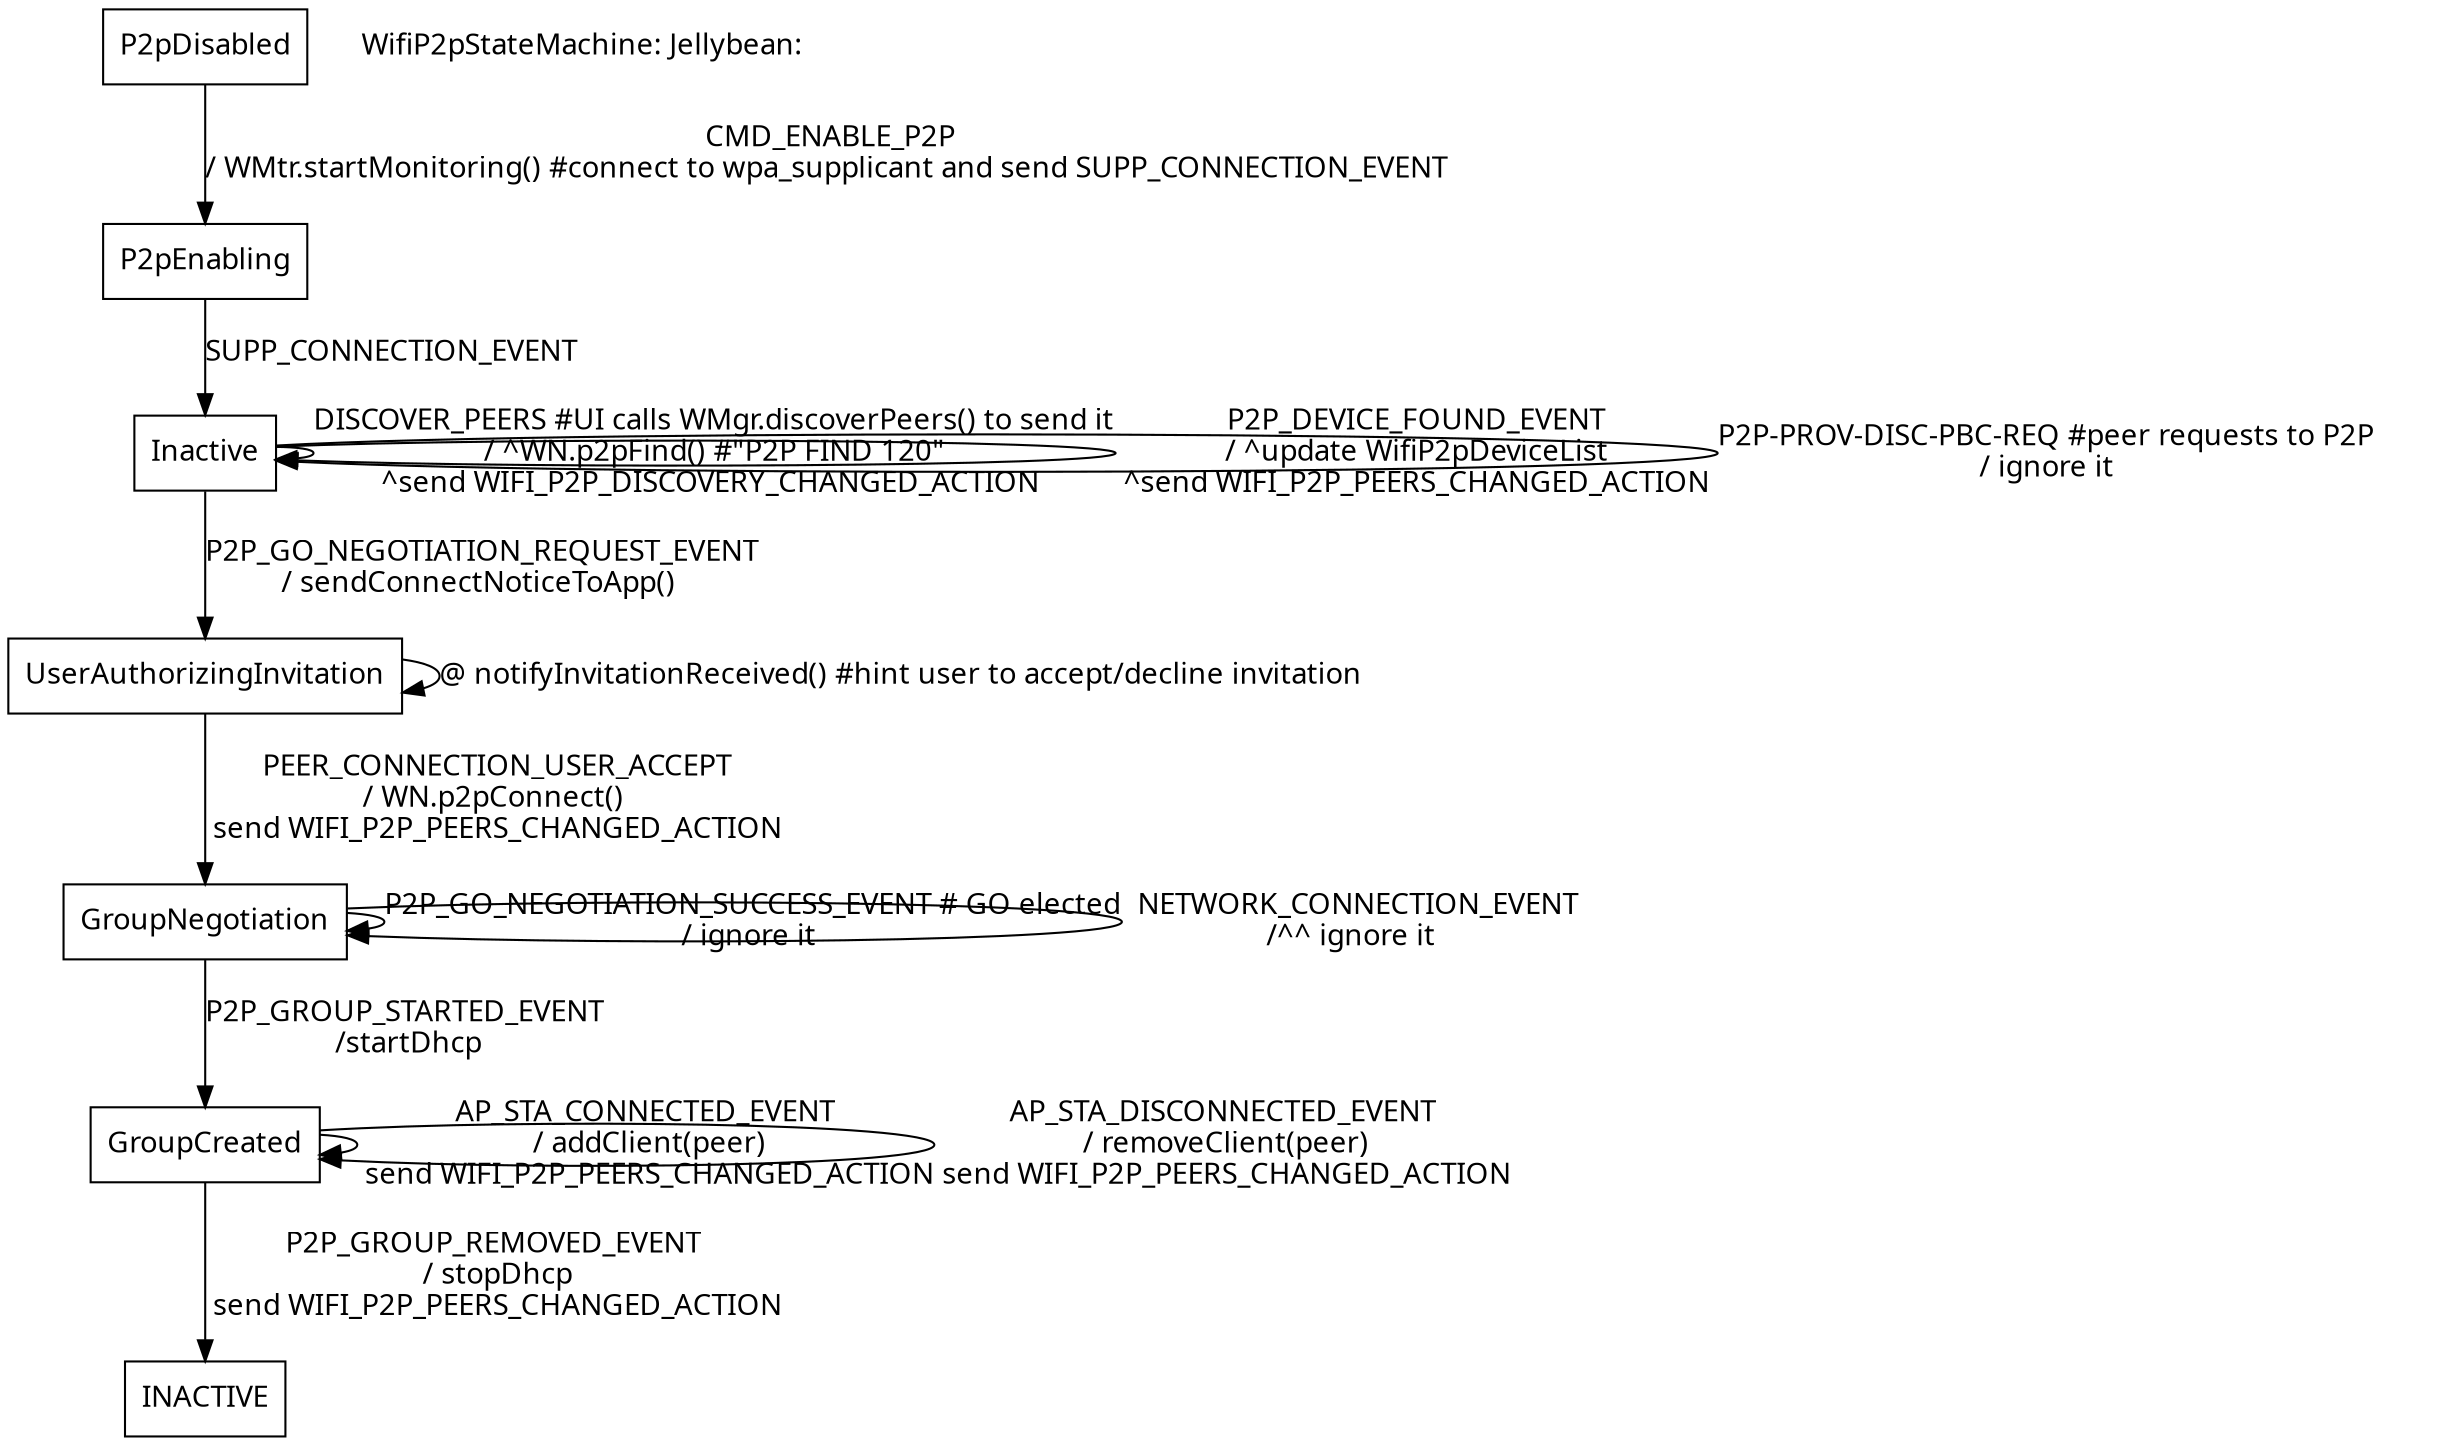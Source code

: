 
digraph automata_0 {
	size = "20, 20";
	fontname = "Microsoft YaHei";
	rotate = 180;
	node [shape = record, fontname = "Microsoft YaHei"];
	edge [fontname = "Microsoft YaHei"];
	P2pDisabled -> P2pEnabling[ label = "CMD_ENABLE_P2P\n/ WMtr.startMonitoring() #connect to wpa_supplicant and send SUPP_CONNECTION_EVENT " ];
	P2pEnabling -> Inactive[ label = "SUPP_CONNECTION_EVENT " ];
	Inactive -> Inactive[ label = "DISCOVER_PEERS #UI calls WMgr.discoverPeers() to send it\n / ^WN.p2pFind() #\"P2P FIND 120\" \n^send WIFI_P2P_DISCOVERY_CHANGED_ACTION " ];
	Inactive -> Inactive[ label = "P2P_DEVICE_FOUND_EVENT\n/ ^update WifiP2pDeviceList\n ^send WIFI_P2P_PEERS_CHANGED_ACTION " ];
	Inactive -> Inactive[ label = "P2P-PROV-DISC-PBC-REQ #peer requests to P2P\n/ ignore it" ];
	Inactive -> UserAuthorizingInvitation[ label = "P2P_GO_NEGOTIATION_REQUEST_EVENT\n/ sendConnectNoticeToApp() " ];
	UserAuthorizingInvitation-> UserAuthorizingInvitation[ label = "@ notifyInvitationReceived() #hint user to accept/decline invitation " ];
	UserAuthorizingInvitation-> GroupNegotiation[ label = "PEER_CONNECTION_USER_ACCEPT\n/ WN.p2pConnect() \n send WIFI_P2P_PEERS_CHANGED_ACTION " ];
	GroupNegotiation -> GroupNegotiation[ label = "P2P_GO_NEGOTIATION_SUCCESS_EVENT # GO elected\n/ ignore it " ];
	GroupNegotiation -> GroupNegotiation[ label = "  NETWORK_CONNECTION_EVENT\n /^^ ignore it " ];
	GroupNegotiation -> GroupCreated[ label = "P2P_GROUP_STARTED_EVENT\n /startDhcp" ];
	GroupCreated -> GroupCreated[ label = "AP_STA_CONNECTED_EVENT\n / addClient(peer)\n send WIFI_P2P_PEERS_CHANGED_ACTION" ];
	GroupCreated -> GroupCreated[ label = "AP_STA_DISCONNECTED_EVENT\n / removeClient(peer)\n send WIFI_P2P_PEERS_CHANGED_ACTION" ];
	GroupCreated -> INACTIVE[ label = "P2P_GROUP_REMOVED_EVENT\n / stopDhcp\n send WIFI_P2P_PEERS_CHANGED_ACTION" ];
	"WifiP2pStateMachine: Jellybean:" [ shape = plaintext ]; }

